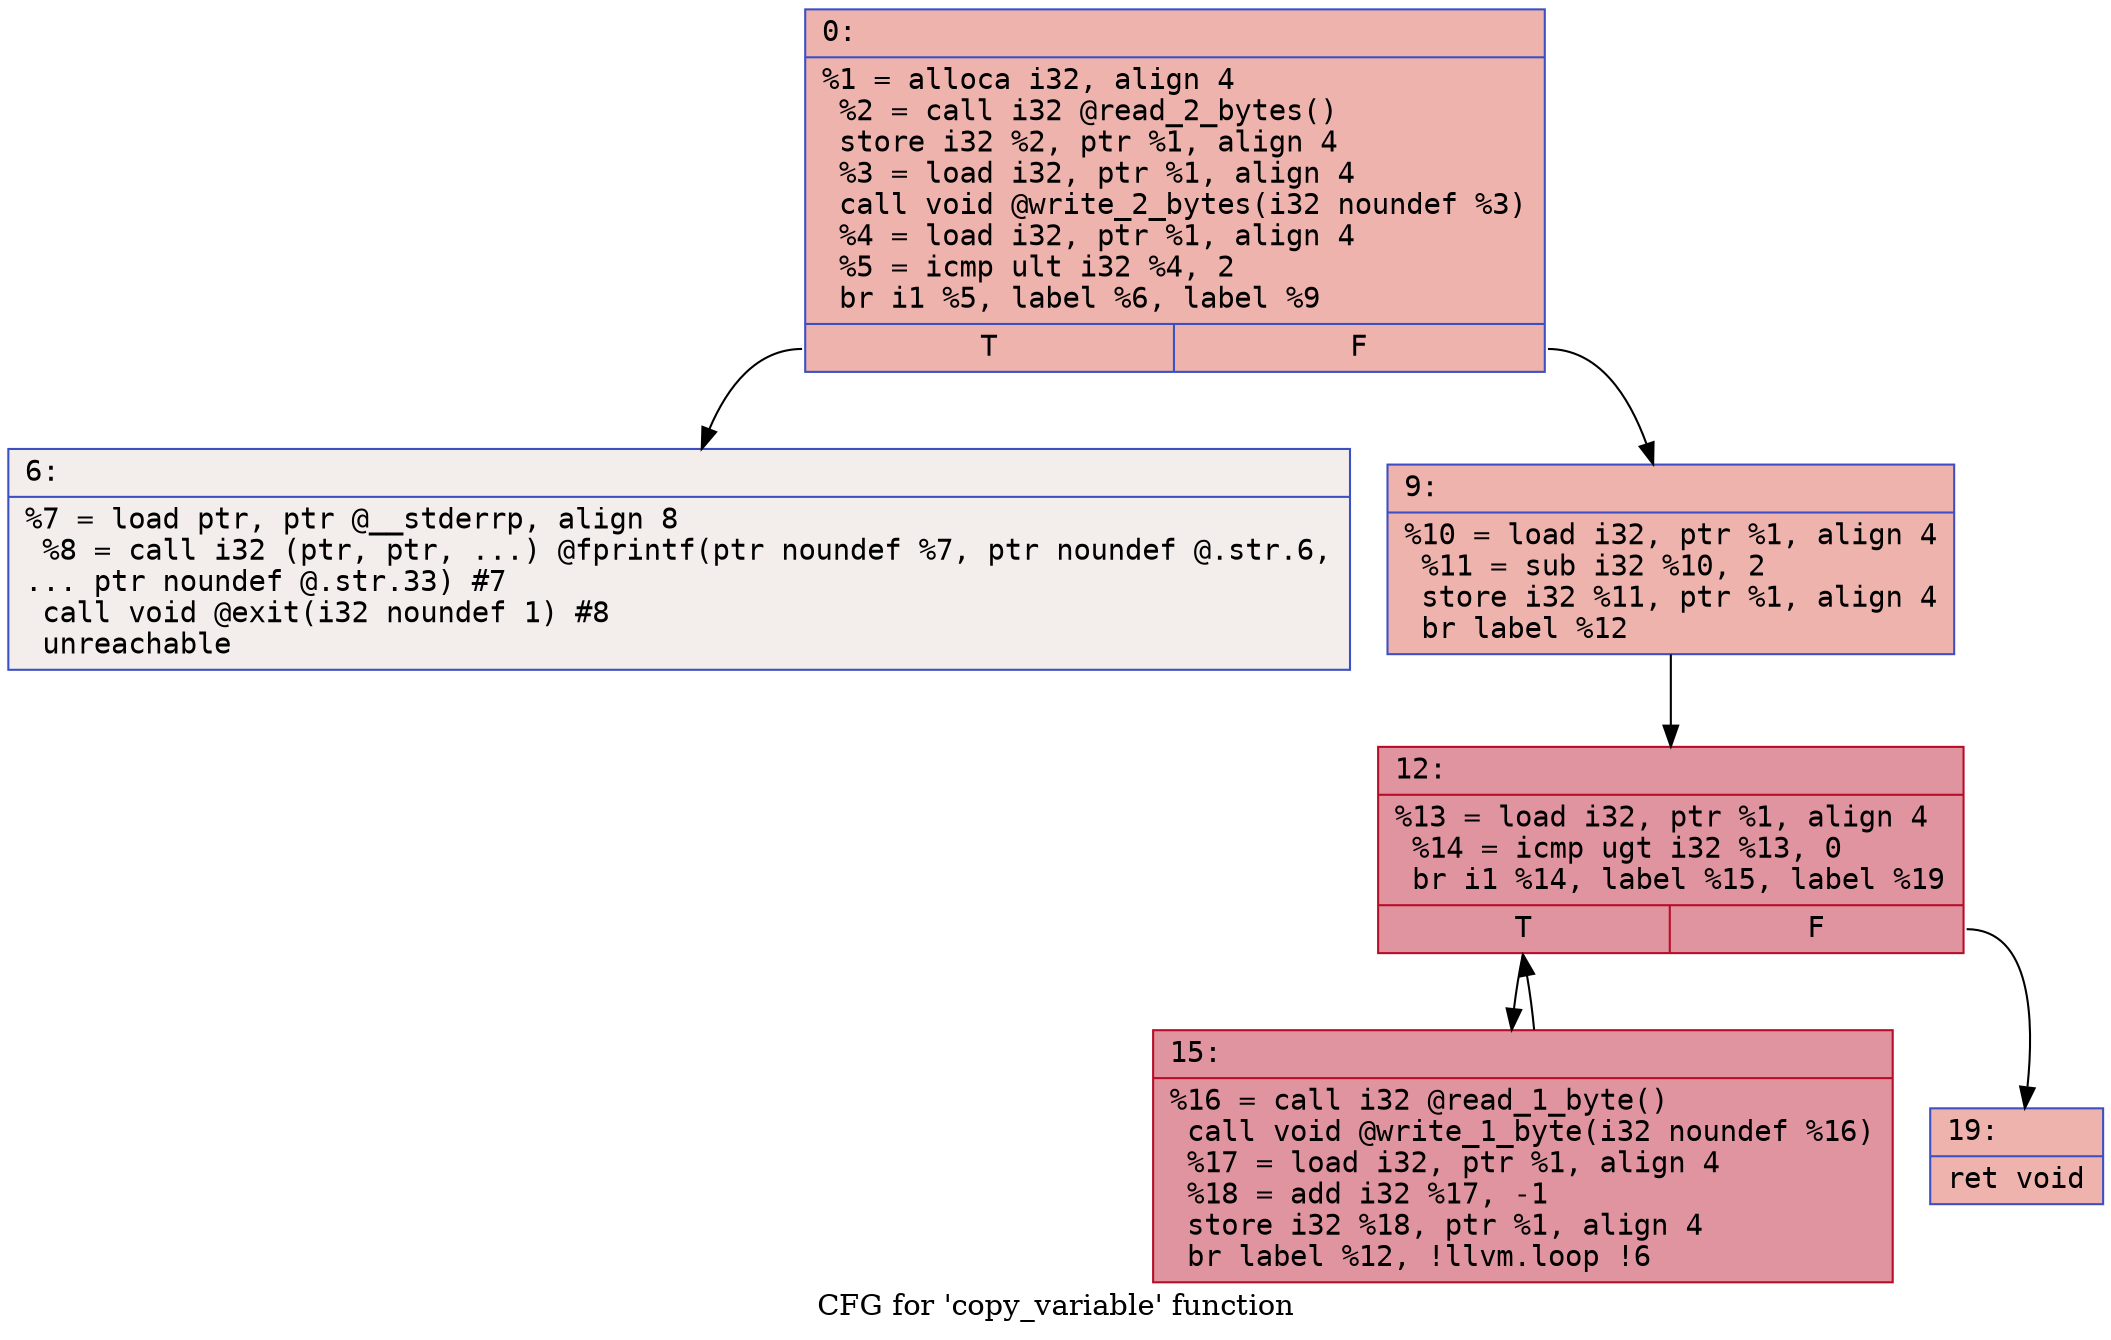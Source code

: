 digraph "CFG for 'copy_variable' function" {
	label="CFG for 'copy_variable' function";

	Node0x60000226c9b0 [shape=record,color="#3d50c3ff", style=filled, fillcolor="#d6524470" fontname="Courier",label="{0:\l|  %1 = alloca i32, align 4\l  %2 = call i32 @read_2_bytes()\l  store i32 %2, ptr %1, align 4\l  %3 = load i32, ptr %1, align 4\l  call void @write_2_bytes(i32 noundef %3)\l  %4 = load i32, ptr %1, align 4\l  %5 = icmp ult i32 %4, 2\l  br i1 %5, label %6, label %9\l|{<s0>T|<s1>F}}"];
	Node0x60000226c9b0:s0 -> Node0x60000226ccd0[tooltip="0 -> 6\nProbability 0.00%" ];
	Node0x60000226c9b0:s1 -> Node0x60000226cd20[tooltip="0 -> 9\nProbability 100.00%" ];
	Node0x60000226ccd0 [shape=record,color="#3d50c3ff", style=filled, fillcolor="#e5d8d170" fontname="Courier",label="{6:\l|  %7 = load ptr, ptr @__stderrp, align 8\l  %8 = call i32 (ptr, ptr, ...) @fprintf(ptr noundef %7, ptr noundef @.str.6,\l... ptr noundef @.str.33) #7\l  call void @exit(i32 noundef 1) #8\l  unreachable\l}"];
	Node0x60000226cd20 [shape=record,color="#3d50c3ff", style=filled, fillcolor="#d6524470" fontname="Courier",label="{9:\l|  %10 = load i32, ptr %1, align 4\l  %11 = sub i32 %10, 2\l  store i32 %11, ptr %1, align 4\l  br label %12\l}"];
	Node0x60000226cd20 -> Node0x60000226cd70[tooltip="9 -> 12\nProbability 100.00%" ];
	Node0x60000226cd70 [shape=record,color="#b70d28ff", style=filled, fillcolor="#b70d2870" fontname="Courier",label="{12:\l|  %13 = load i32, ptr %1, align 4\l  %14 = icmp ugt i32 %13, 0\l  br i1 %14, label %15, label %19\l|{<s0>T|<s1>F}}"];
	Node0x60000226cd70:s0 -> Node0x60000226cdc0[tooltip="12 -> 15\nProbability 96.88%" ];
	Node0x60000226cd70:s1 -> Node0x60000226ce10[tooltip="12 -> 19\nProbability 3.12%" ];
	Node0x60000226cdc0 [shape=record,color="#b70d28ff", style=filled, fillcolor="#b70d2870" fontname="Courier",label="{15:\l|  %16 = call i32 @read_1_byte()\l  call void @write_1_byte(i32 noundef %16)\l  %17 = load i32, ptr %1, align 4\l  %18 = add i32 %17, -1\l  store i32 %18, ptr %1, align 4\l  br label %12, !llvm.loop !6\l}"];
	Node0x60000226cdc0 -> Node0x60000226cd70[tooltip="15 -> 12\nProbability 100.00%" ];
	Node0x60000226ce10 [shape=record,color="#3d50c3ff", style=filled, fillcolor="#d6524470" fontname="Courier",label="{19:\l|  ret void\l}"];
}

